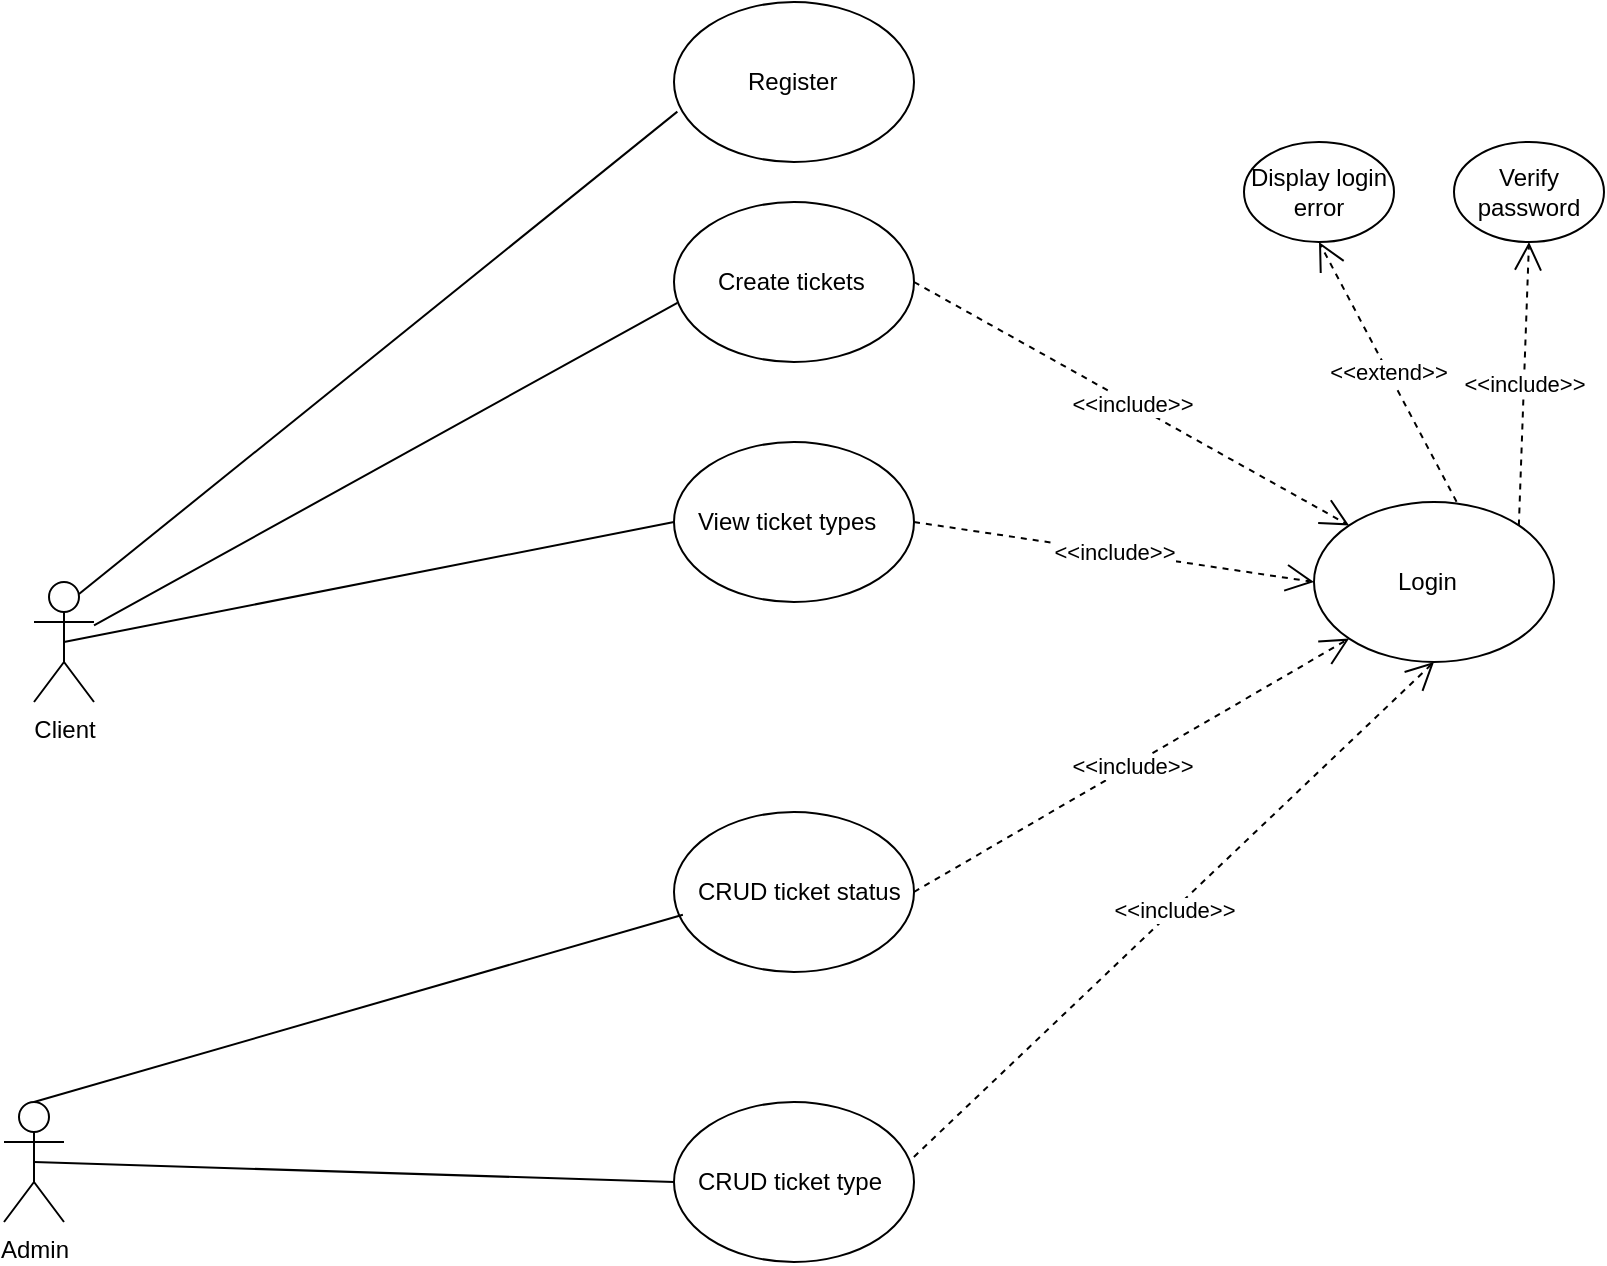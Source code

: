 <mxfile version="12.2.4" pages="1"><diagram id="mhpi98ejJd4KMEhEy6cZ" name="Page-1"><mxGraphModel dx="1279" dy="599" grid="1" gridSize="10" guides="1" tooltips="1" connect="1" arrows="1" fold="1" page="1" pageScale="1" pageWidth="850" pageHeight="1100" math="0" shadow="0"><root><mxCell id="0"/><mxCell id="1" parent="0"/><mxCell id="2" value="Client" style="shape=umlActor;verticalLabelPosition=bottom;labelBackgroundColor=#ffffff;verticalAlign=top;html=1;outlineConnect=0;" parent="1" vertex="1"><mxGeometry x="40" y="340" width="30" height="60" as="geometry"/></mxCell><mxCell id="3" value="Admin" style="shape=umlActor;verticalLabelPosition=bottom;labelBackgroundColor=#ffffff;verticalAlign=top;html=1;outlineConnect=0;" parent="1" vertex="1"><mxGeometry x="25" y="600" width="30" height="60" as="geometry"/></mxCell><mxCell id="4" value="" style="ellipse;whiteSpace=wrap;html=1;" parent="1" vertex="1"><mxGeometry x="680" y="300" width="120" height="80" as="geometry"/></mxCell><mxCell id="5" value="Login" style="text;html=1;resizable=0;points=[];autosize=1;align=left;verticalAlign=top;spacingTop=-4;" parent="1" vertex="1"><mxGeometry x="720" y="330" width="40" height="20" as="geometry"/></mxCell><mxCell id="6" value="" style="ellipse;whiteSpace=wrap;html=1;" parent="1" vertex="1"><mxGeometry x="360" y="50" width="120" height="80" as="geometry"/></mxCell><mxCell id="7" value="Register" style="text;html=1;resizable=0;points=[];autosize=1;align=left;verticalAlign=top;spacingTop=-4;" parent="1" vertex="1"><mxGeometry x="395" y="80" width="60" height="20" as="geometry"/></mxCell><mxCell id="8" value="" style="ellipse;whiteSpace=wrap;html=1;" parent="1" vertex="1"><mxGeometry x="360" y="150" width="120" height="80" as="geometry"/></mxCell><mxCell id="9" value="Create&amp;nbsp;tickets&amp;nbsp;" style="text;html=1;resizable=0;points=[];autosize=1;align=left;verticalAlign=top;spacingTop=-4;" parent="1" vertex="1"><mxGeometry x="379.5" y="180" width="90" height="20" as="geometry"/></mxCell><mxCell id="10" value="" style="ellipse;whiteSpace=wrap;html=1;" parent="1" vertex="1"><mxGeometry x="360" y="270" width="120" height="80" as="geometry"/></mxCell><mxCell id="11" value="View ticket types" style="text;html=1;resizable=0;points=[];autosize=1;align=left;verticalAlign=top;spacingTop=-4;" parent="1" vertex="1"><mxGeometry x="370" y="300" width="100" height="20" as="geometry"/></mxCell><mxCell id="12" value="" style="ellipse;whiteSpace=wrap;html=1;" parent="1" vertex="1"><mxGeometry x="360" y="455" width="120" height="80" as="geometry"/></mxCell><mxCell id="18" value="CRUD ticket status" style="text;html=1;resizable=0;points=[];autosize=1;align=left;verticalAlign=top;spacingTop=-4;" parent="1" vertex="1"><mxGeometry x="370" y="485" width="120" height="20" as="geometry"/></mxCell><mxCell id="32" value="&amp;lt;&amp;lt;include&amp;gt;&amp;gt;" style="endArrow=open;endSize=12;dashed=1;html=1;exitX=1;exitY=0.5;exitDx=0;exitDy=0;entryX=0;entryY=1;entryDx=0;entryDy=0;" parent="1" source="12" target="4" edge="1"><mxGeometry width="160" relative="1" as="geometry"><mxPoint x="490" y="410" as="sourcePoint"/><mxPoint x="650" y="410" as="targetPoint"/></mxGeometry></mxCell><mxCell id="33" value="&amp;lt;&amp;lt;include&amp;gt;&amp;gt;" style="endArrow=open;endSize=12;dashed=1;html=1;exitX=1;exitY=0.5;exitDx=0;exitDy=0;entryX=0;entryY=0;entryDx=0;entryDy=0;" parent="1" source="8" target="4" edge="1"><mxGeometry width="160" relative="1" as="geometry"><mxPoint x="360" y="260" as="sourcePoint"/><mxPoint x="520" y="260" as="targetPoint"/></mxGeometry></mxCell><mxCell id="34" value="&amp;lt;&amp;lt;include&amp;gt;&amp;gt;" style="endArrow=open;endSize=12;dashed=1;html=1;exitX=1;exitY=0.5;exitDx=0;exitDy=0;entryX=0;entryY=0.5;entryDx=0;entryDy=0;" parent="1" source="10" target="4" edge="1"><mxGeometry width="160" relative="1" as="geometry"><mxPoint x="485" y="340" as="sourcePoint"/><mxPoint x="645" y="340" as="targetPoint"/></mxGeometry></mxCell><mxCell id="35" value="Verify password" style="ellipse;whiteSpace=wrap;html=1;" parent="1" vertex="1"><mxGeometry x="750" y="120" width="75" height="50" as="geometry"/></mxCell><mxCell id="36" value="Display login error" style="ellipse;whiteSpace=wrap;html=1;" parent="1" vertex="1"><mxGeometry x="645" y="120" width="75" height="50" as="geometry"/></mxCell><mxCell id="37" value="&amp;lt;&amp;lt;include&amp;gt;&amp;gt;" style="endArrow=open;endSize=12;dashed=1;html=1;exitX=1;exitY=0;exitDx=0;exitDy=0;entryX=0.5;entryY=1;entryDx=0;entryDy=0;" parent="1" source="4" target="35" edge="1"><mxGeometry width="160" relative="1" as="geometry"><mxPoint x="670.0" y="110" as="sourcePoint"/><mxPoint x="750" y="200" as="targetPoint"/></mxGeometry></mxCell><mxCell id="38" value="&amp;lt;&amp;lt;extend&amp;gt;&amp;gt;" style="endArrow=open;endSize=12;dashed=1;html=1;exitX=0.594;exitY=-0.002;exitDx=0;exitDy=0;exitPerimeter=0;entryX=0.5;entryY=1;entryDx=0;entryDy=0;" parent="1" source="4" target="36" edge="1"><mxGeometry width="160" relative="1" as="geometry"><mxPoint x="768.84" y="311.2" as="sourcePoint"/><mxPoint x="797.5" y="180" as="targetPoint"/></mxGeometry></mxCell><mxCell id="41" value="" style="endArrow=none;html=1;entryX=0.014;entryY=0.685;entryDx=0;entryDy=0;entryPerimeter=0;exitX=0.75;exitY=0.1;exitDx=0;exitDy=0;exitPerimeter=0;" parent="1" source="2" target="6" edge="1"><mxGeometry width="50" height="50" relative="1" as="geometry"><mxPoint x="80" y="390" as="sourcePoint"/><mxPoint x="130" y="340" as="targetPoint"/></mxGeometry></mxCell><mxCell id="42" value="" style="endArrow=none;html=1;entryX=0.014;entryY=0.63;entryDx=0;entryDy=0;entryPerimeter=0;" parent="1" source="2" target="8" edge="1"><mxGeometry width="50" height="50" relative="1" as="geometry"><mxPoint x="72" y="356" as="sourcePoint"/><mxPoint x="371.68" y="114.8" as="targetPoint"/></mxGeometry></mxCell><mxCell id="43" value="" style="endArrow=none;html=1;entryX=0;entryY=0.5;entryDx=0;entryDy=0;exitX=0.5;exitY=0.5;exitDx=0;exitDy=0;exitPerimeter=0;" parent="1" source="2" target="10" edge="1"><mxGeometry width="50" height="50" relative="1" as="geometry"><mxPoint x="82.5" y="366" as="sourcePoint"/><mxPoint x="381.68" y="124.8" as="targetPoint"/></mxGeometry></mxCell><mxCell id="45" value="" style="endArrow=none;html=1;entryX=0.037;entryY=0.642;entryDx=0;entryDy=0;entryPerimeter=0;" parent="1" target="12" edge="1"><mxGeometry width="50" height="50" relative="1" as="geometry"><mxPoint x="40" y="600" as="sourcePoint"/><mxPoint x="360" y="420" as="targetPoint"/></mxGeometry></mxCell><mxCell id="46" value="" style="ellipse;whiteSpace=wrap;html=1;" parent="1" vertex="1"><mxGeometry x="360" y="600" width="120" height="80" as="geometry"/></mxCell><mxCell id="47" value="CRUD ticket type" style="text;html=1;resizable=0;points=[];autosize=1;align=left;verticalAlign=top;spacingTop=-4;" parent="1" vertex="1"><mxGeometry x="369.5" y="630" width="110" height="20" as="geometry"/></mxCell><mxCell id="48" value="" style="endArrow=none;html=1;entryX=0;entryY=0.5;entryDx=0;entryDy=0;exitX=0.5;exitY=0.5;exitDx=0;exitDy=0;exitPerimeter=0;" parent="1" source="3" target="46" edge="1"><mxGeometry width="50" height="50" relative="1" as="geometry"><mxPoint x="50" y="610" as="sourcePoint"/><mxPoint x="374.44" y="516.36" as="targetPoint"/></mxGeometry></mxCell><mxCell id="49" value="&amp;lt;&amp;lt;include&amp;gt;&amp;gt;" style="endArrow=open;endSize=12;dashed=1;html=1;exitX=1.004;exitY=-0.126;exitDx=0;exitDy=0;entryX=0.5;entryY=1;entryDx=0;entryDy=0;exitPerimeter=0;" parent="1" source="47" target="4" edge="1"><mxGeometry width="160" relative="1" as="geometry"><mxPoint x="490.0" y="505" as="sourcePoint"/><mxPoint x="707.574" y="378.284" as="targetPoint"/></mxGeometry></mxCell></root></mxGraphModel></diagram></mxfile>